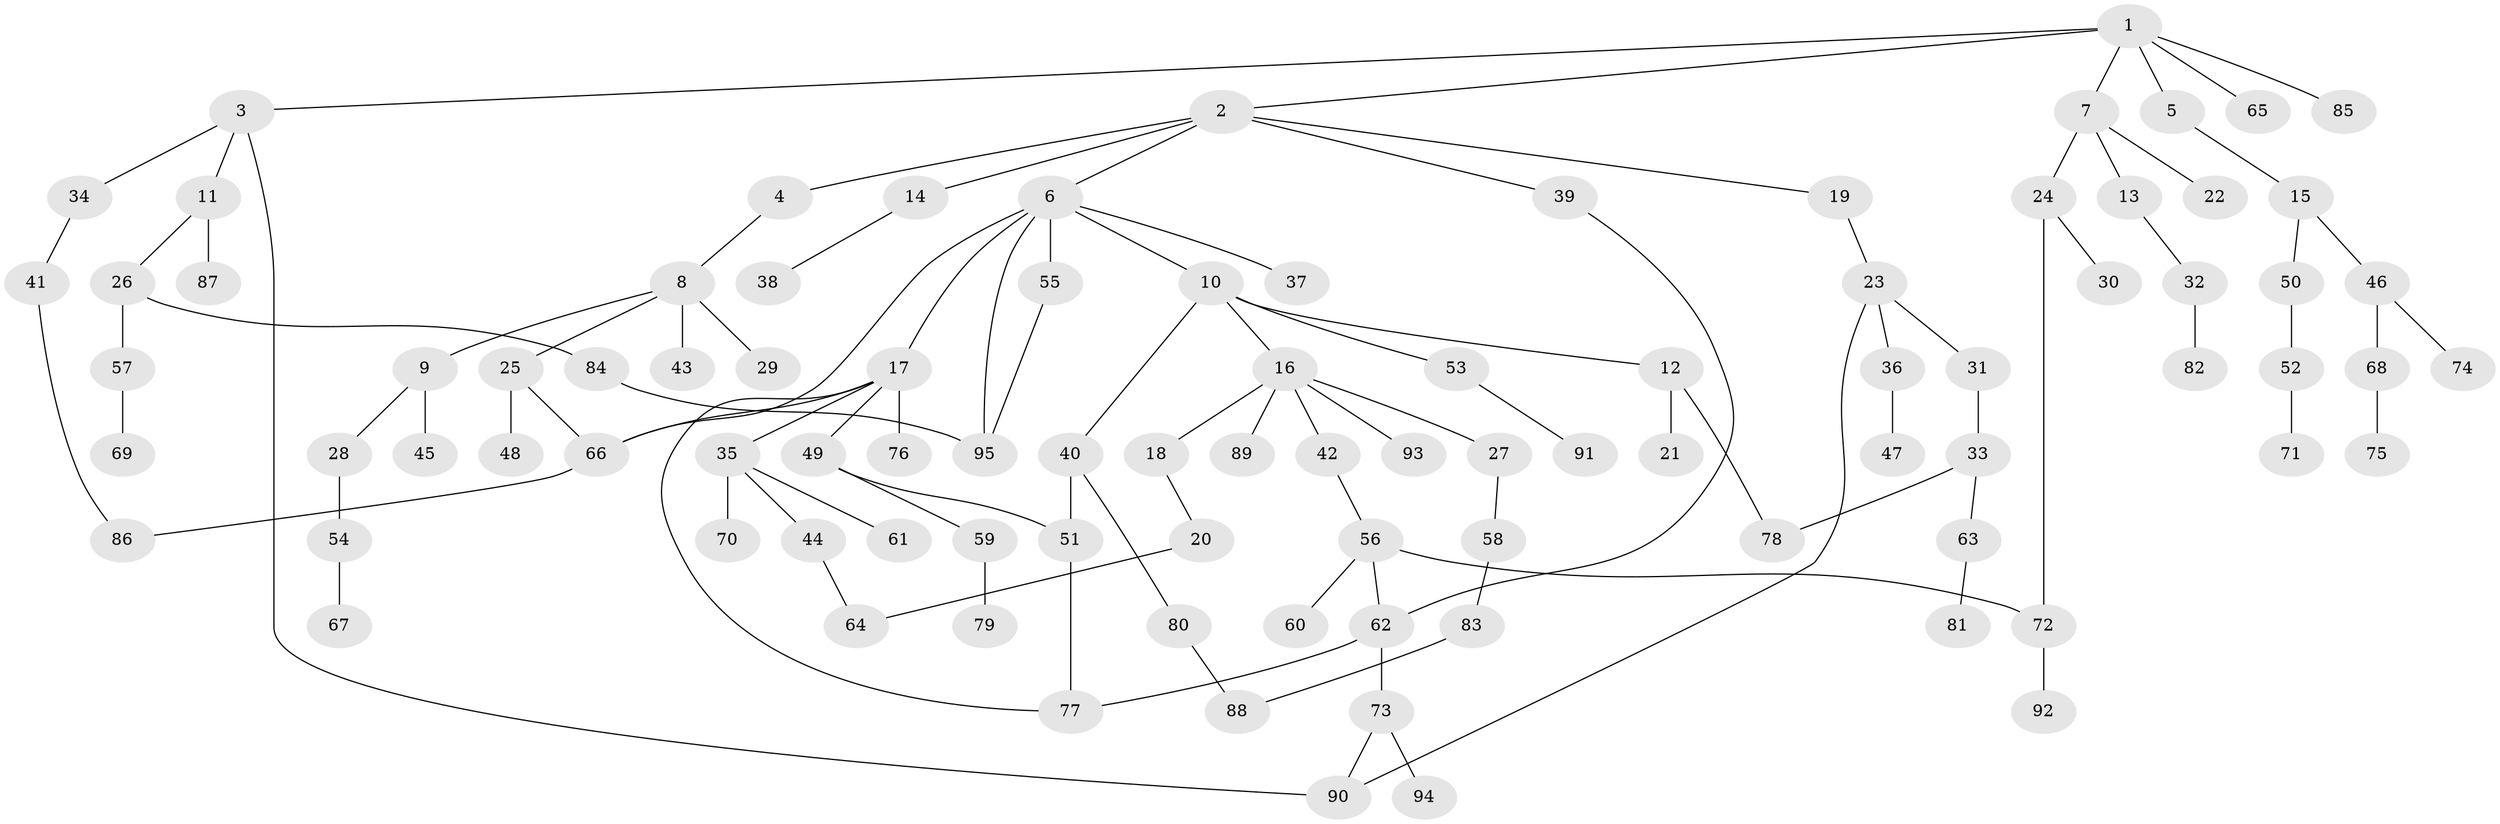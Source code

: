 // coarse degree distribution, {5: 0.06557377049180328, 6: 0.04918032786885246, 4: 0.09836065573770492, 2: 0.3114754098360656, 3: 0.09836065573770492, 1: 0.36065573770491804, 8: 0.01639344262295082}
// Generated by graph-tools (version 1.1) at 2025/41/03/06/25 10:41:31]
// undirected, 95 vertices, 109 edges
graph export_dot {
graph [start="1"]
  node [color=gray90,style=filled];
  1;
  2;
  3;
  4;
  5;
  6;
  7;
  8;
  9;
  10;
  11;
  12;
  13;
  14;
  15;
  16;
  17;
  18;
  19;
  20;
  21;
  22;
  23;
  24;
  25;
  26;
  27;
  28;
  29;
  30;
  31;
  32;
  33;
  34;
  35;
  36;
  37;
  38;
  39;
  40;
  41;
  42;
  43;
  44;
  45;
  46;
  47;
  48;
  49;
  50;
  51;
  52;
  53;
  54;
  55;
  56;
  57;
  58;
  59;
  60;
  61;
  62;
  63;
  64;
  65;
  66;
  67;
  68;
  69;
  70;
  71;
  72;
  73;
  74;
  75;
  76;
  77;
  78;
  79;
  80;
  81;
  82;
  83;
  84;
  85;
  86;
  87;
  88;
  89;
  90;
  91;
  92;
  93;
  94;
  95;
  1 -- 2;
  1 -- 3;
  1 -- 5;
  1 -- 7;
  1 -- 65;
  1 -- 85;
  2 -- 4;
  2 -- 6;
  2 -- 14;
  2 -- 19;
  2 -- 39;
  3 -- 11;
  3 -- 34;
  3 -- 90;
  4 -- 8;
  5 -- 15;
  6 -- 10;
  6 -- 17;
  6 -- 37;
  6 -- 55;
  6 -- 95;
  6 -- 66;
  7 -- 13;
  7 -- 22;
  7 -- 24;
  8 -- 9;
  8 -- 25;
  8 -- 29;
  8 -- 43;
  9 -- 28;
  9 -- 45;
  10 -- 12;
  10 -- 16;
  10 -- 40;
  10 -- 53;
  11 -- 26;
  11 -- 87;
  12 -- 21;
  12 -- 78;
  13 -- 32;
  14 -- 38;
  15 -- 46;
  15 -- 50;
  16 -- 18;
  16 -- 27;
  16 -- 42;
  16 -- 89;
  16 -- 93;
  17 -- 35;
  17 -- 49;
  17 -- 76;
  17 -- 66;
  17 -- 77;
  18 -- 20;
  19 -- 23;
  20 -- 64;
  23 -- 31;
  23 -- 36;
  23 -- 90;
  24 -- 30;
  24 -- 72;
  25 -- 48;
  25 -- 66;
  26 -- 57;
  26 -- 84;
  27 -- 58;
  28 -- 54;
  31 -- 33;
  32 -- 82;
  33 -- 63;
  33 -- 78;
  34 -- 41;
  35 -- 44;
  35 -- 61;
  35 -- 70;
  36 -- 47;
  39 -- 62;
  40 -- 51;
  40 -- 80;
  41 -- 86;
  42 -- 56;
  44 -- 64;
  46 -- 68;
  46 -- 74;
  49 -- 59;
  49 -- 51;
  50 -- 52;
  51 -- 77;
  52 -- 71;
  53 -- 91;
  54 -- 67;
  55 -- 95;
  56 -- 60;
  56 -- 62;
  56 -- 72;
  57 -- 69;
  58 -- 83;
  59 -- 79;
  62 -- 73;
  62 -- 77;
  63 -- 81;
  66 -- 86;
  68 -- 75;
  72 -- 92;
  73 -- 94;
  73 -- 90;
  80 -- 88;
  83 -- 88;
  84 -- 95;
}
